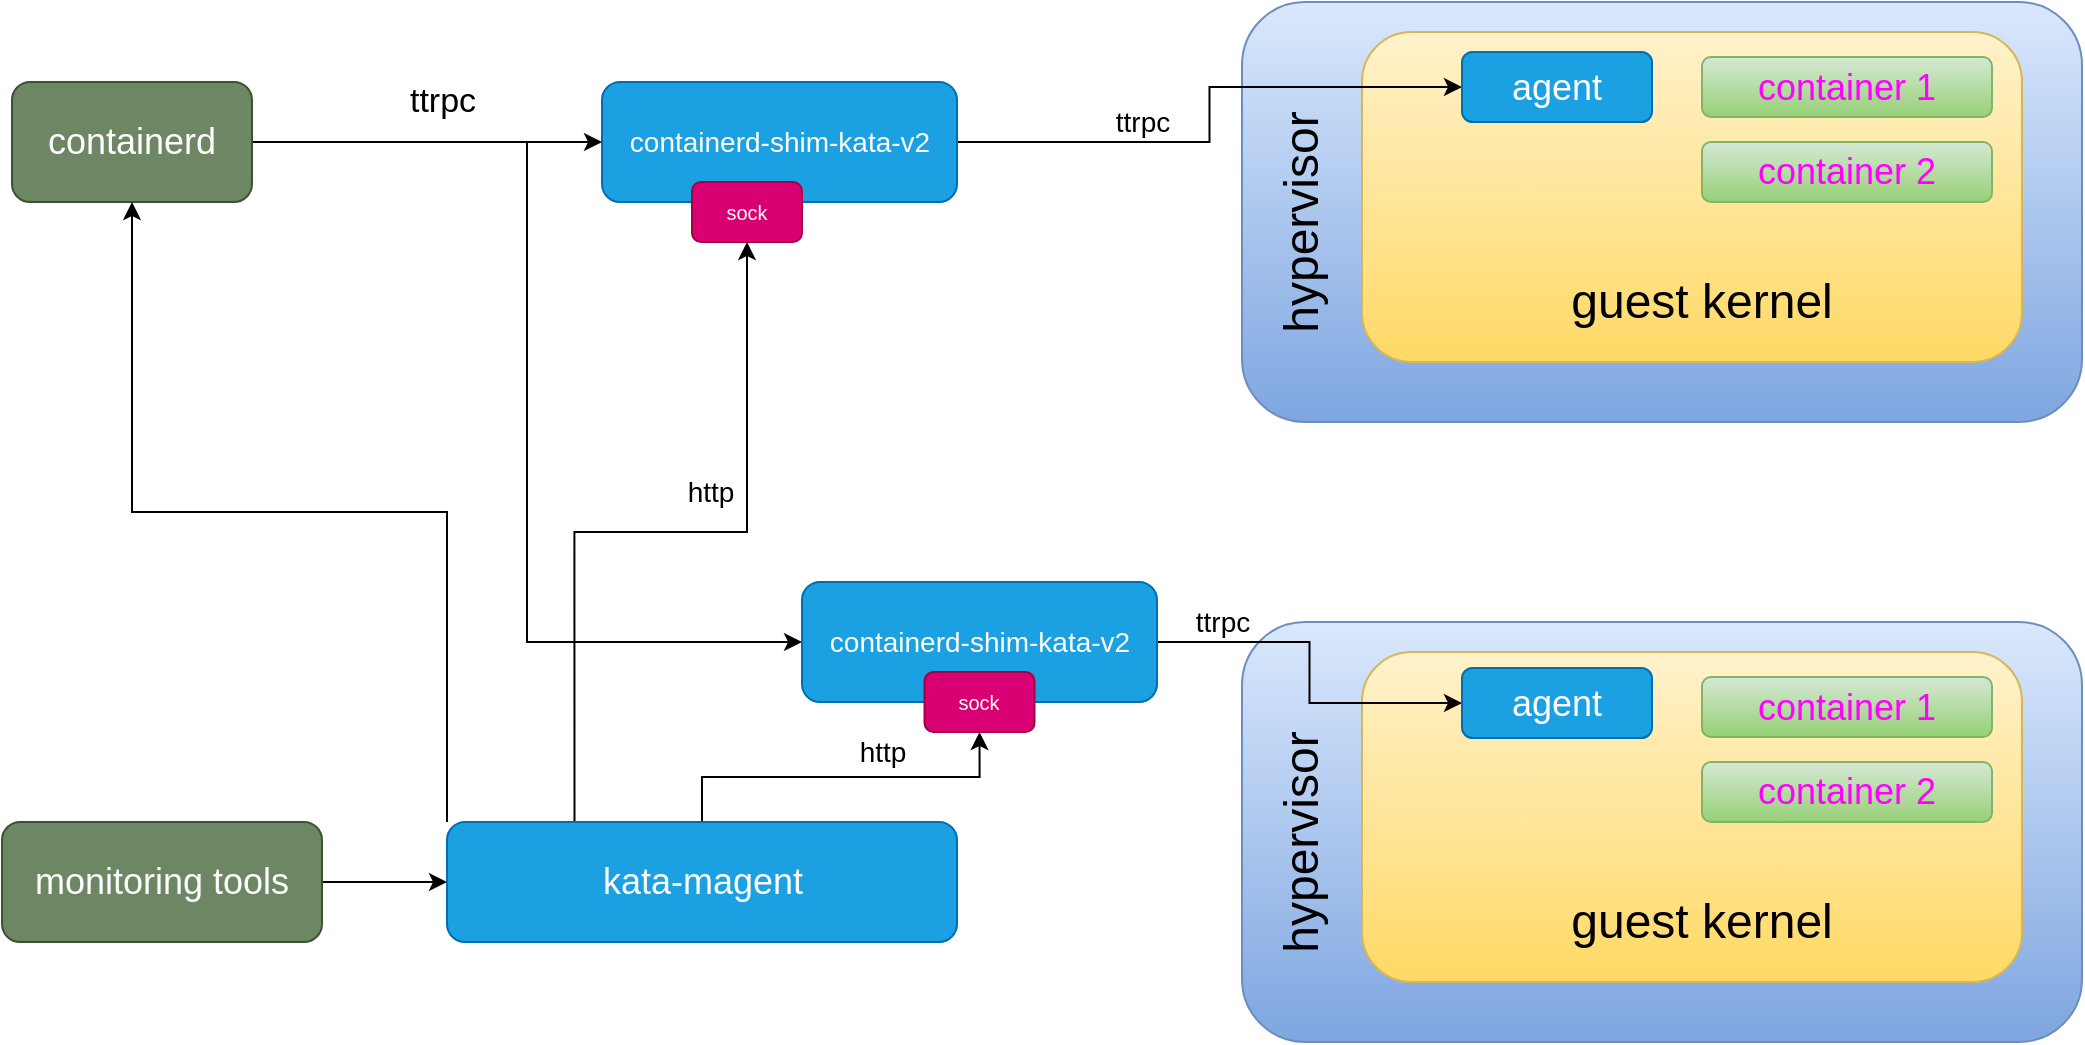 <mxfile version="13.1.14" type="device"><diagram id="XNV8G0dePIPkhS_Khqr4" name="Page-1"><mxGraphModel dx="4711" dy="1470" grid="0" gridSize="10" guides="1" tooltips="1" connect="1" arrows="1" fold="1" page="1" pageScale="1" pageWidth="2339" pageHeight="3300" math="0" shadow="0"><root><mxCell id="0"/><mxCell id="1" parent="0"/><mxCell id="O_M7CSa0PIAbcCo9BmAy-14" value="" style="rounded=1;whiteSpace=wrap;html=1;fontSize=10;gradientColor=#7ea6e0;fillColor=#dae8fc;strokeColor=#6c8ebf;" parent="1" vertex="1"><mxGeometry x="-1555" y="507" width="420" height="210" as="geometry"/></mxCell><mxCell id="O_M7CSa0PIAbcCo9BmAy-15" value="" style="rounded=1;whiteSpace=wrap;html=1;fontSize=24;gradientColor=#ffd966;fillColor=#fff2cc;strokeColor=#d6b656;" parent="1" vertex="1"><mxGeometry x="-1495" y="522" width="330" height="165" as="geometry"/></mxCell><mxCell id="O_M7CSa0PIAbcCo9BmAy-5" value="" style="rounded=1;whiteSpace=wrap;html=1;fontSize=10;gradientColor=#7ea6e0;fillColor=#dae8fc;strokeColor=#6c8ebf;" parent="1" vertex="1"><mxGeometry x="-1555" y="197" width="420" height="210" as="geometry"/></mxCell><mxCell id="O_M7CSa0PIAbcCo9BmAy-6" value="" style="rounded=1;whiteSpace=wrap;html=1;fontSize=24;gradientColor=#ffd966;fillColor=#fff2cc;strokeColor=#d6b656;" parent="1" vertex="1"><mxGeometry x="-1495" y="212" width="330" height="165" as="geometry"/></mxCell><mxCell id="O_M7CSa0PIAbcCo9BmAy-13" style="edgeStyle=orthogonalEdgeStyle;rounded=0;orthogonalLoop=1;jettySize=auto;html=1;exitX=1;exitY=0.5;exitDx=0;exitDy=0;fontSize=14;" parent="1" source="gLTI89bWjS6hkOwJlkWy-14" target="O_M7CSa0PIAbcCo9BmAy-7" edge="1"><mxGeometry relative="1" as="geometry"/></mxCell><mxCell id="O_M7CSa0PIAbcCo9BmAy-23" value="ttrpc" style="edgeLabel;html=1;align=center;verticalAlign=middle;resizable=0;points=[];fontSize=14;" parent="O_M7CSa0PIAbcCo9BmAy-13" vertex="1" connectable="0"><mxGeometry x="-0.196" y="1" relative="1" as="geometry"><mxPoint x="-20.5" y="-9" as="offset"/></mxGeometry></mxCell><mxCell id="gLTI89bWjS6hkOwJlkWy-14" value="&lt;div style=&quot;font-size: 14px;&quot;&gt;containerd-shim-kata-v2&lt;/div&gt;" style="rounded=1;whiteSpace=wrap;html=1;fontSize=14;fillColor=#1ba1e2;strokeColor=#006EAF;fontColor=#ffffff;" parent="1" vertex="1"><mxGeometry x="-1875" y="237" width="177.5" height="60" as="geometry"/></mxCell><mxCell id="gLTI89bWjS6hkOwJlkWy-17" value="ttrpc" style="edgeStyle=orthogonalEdgeStyle;rounded=0;orthogonalLoop=1;jettySize=auto;html=1;exitX=1;exitY=0.5;exitDx=0;exitDy=0;entryX=0;entryY=0.5;entryDx=0;entryDy=0;fontSize=17;" parent="1" source="gLTI89bWjS6hkOwJlkWy-19" target="gLTI89bWjS6hkOwJlkWy-14" edge="1"><mxGeometry x="0.086" y="20" relative="1" as="geometry"><mxPoint as="offset"/></mxGeometry></mxCell><mxCell id="O_M7CSa0PIAbcCo9BmAy-22" style="edgeStyle=orthogonalEdgeStyle;rounded=0;orthogonalLoop=1;jettySize=auto;html=1;exitX=1;exitY=0.5;exitDx=0;exitDy=0;entryX=0;entryY=0.5;entryDx=0;entryDy=0;fontSize=14;" parent="1" source="gLTI89bWjS6hkOwJlkWy-19" target="O_M7CSa0PIAbcCo9BmAy-1" edge="1"><mxGeometry relative="1" as="geometry"/></mxCell><mxCell id="gLTI89bWjS6hkOwJlkWy-19" value="containerd" style="rounded=1;whiteSpace=wrap;html=1;fontSize=18;fillColor=#6d8764;strokeColor=#3A5431;fontColor=#ffffff;" parent="1" vertex="1"><mxGeometry x="-2170" y="237" width="120" height="60" as="geometry"/></mxCell><mxCell id="gLTI89bWjS6hkOwJlkWy-45" style="edgeStyle=orthogonalEdgeStyle;rounded=0;orthogonalLoop=1;jettySize=auto;html=1;exitX=1;exitY=0.5;exitDx=0;exitDy=0;entryX=0;entryY=0.5;entryDx=0;entryDy=0;fontSize=10;" parent="1" source="gLTI89bWjS6hkOwJlkWy-29" target="gLTI89bWjS6hkOwJlkWy-34" edge="1"><mxGeometry relative="1" as="geometry"/></mxCell><mxCell id="gLTI89bWjS6hkOwJlkWy-29" value="monitoring tools" style="rounded=1;whiteSpace=wrap;html=1;fontSize=18;fillColor=#6d8764;strokeColor=#3A5431;fontColor=#ffffff;" parent="1" vertex="1"><mxGeometry x="-2175" y="607" width="160" height="60" as="geometry"/></mxCell><mxCell id="O_M7CSa0PIAbcCo9BmAy-2" style="edgeStyle=orthogonalEdgeStyle;rounded=0;orthogonalLoop=1;jettySize=auto;html=1;exitX=0.5;exitY=0;exitDx=0;exitDy=0;entryX=0.5;entryY=1;entryDx=0;entryDy=0;fontSize=14;" parent="1" source="gLTI89bWjS6hkOwJlkWy-34" target="gLTI89bWjS6hkOwJlkWy-44" edge="1"><mxGeometry relative="1" as="geometry"/></mxCell><mxCell id="O_M7CSa0PIAbcCo9BmAy-4" value="http" style="edgeLabel;html=1;align=center;verticalAlign=middle;resizable=0;points=[];fontSize=14;" parent="O_M7CSa0PIAbcCo9BmAy-2" vertex="1" connectable="0"><mxGeometry x="0.219" y="1" relative="1" as="geometry"><mxPoint y="-11.5" as="offset"/></mxGeometry></mxCell><mxCell id="O_M7CSa0PIAbcCo9BmAy-3" value="http" style="edgeStyle=orthogonalEdgeStyle;rounded=0;orthogonalLoop=1;jettySize=auto;html=1;exitX=0.25;exitY=0;exitDx=0;exitDy=0;entryX=0.5;entryY=1;entryDx=0;entryDy=0;fontSize=14;" parent="1" source="gLTI89bWjS6hkOwJlkWy-34" target="gLTI89bWjS6hkOwJlkWy-43" edge="1"><mxGeometry x="0.338" y="19" relative="1" as="geometry"><mxPoint as="offset"/></mxGeometry></mxCell><mxCell id="aVfLI-ZtI0VNW-aVTsh0-2" style="edgeStyle=orthogonalEdgeStyle;rounded=0;orthogonalLoop=1;jettySize=auto;html=1;exitX=0;exitY=0;exitDx=0;exitDy=0;entryX=0.5;entryY=1;entryDx=0;entryDy=0;" parent="1" source="gLTI89bWjS6hkOwJlkWy-34" target="gLTI89bWjS6hkOwJlkWy-19" edge="1"><mxGeometry relative="1" as="geometry"/></mxCell><mxCell id="gLTI89bWjS6hkOwJlkWy-34" value="kata-magent" style="rounded=1;whiteSpace=wrap;html=1;fontSize=18;fillColor=#1ba1e2;strokeColor=#006EAF;fontColor=#ffffff;" parent="1" vertex="1"><mxGeometry x="-1952.5" y="607" width="255" height="60" as="geometry"/></mxCell><mxCell id="gLTI89bWjS6hkOwJlkWy-43" value="sock" style="rounded=1;whiteSpace=wrap;html=1;fontSize=10;fillColor=#d80073;strokeColor=#A50040;fontColor=#ffffff;" parent="1" vertex="1"><mxGeometry x="-1830" y="287" width="55" height="30" as="geometry"/></mxCell><mxCell id="O_M7CSa0PIAbcCo9BmAy-21" style="edgeStyle=orthogonalEdgeStyle;rounded=0;orthogonalLoop=1;jettySize=auto;html=1;exitX=1;exitY=0.5;exitDx=0;exitDy=0;fontSize=14;" parent="1" source="O_M7CSa0PIAbcCo9BmAy-1" target="O_M7CSa0PIAbcCo9BmAy-16" edge="1"><mxGeometry relative="1" as="geometry"/></mxCell><mxCell id="O_M7CSa0PIAbcCo9BmAy-24" value="ttrpc" style="edgeLabel;html=1;align=center;verticalAlign=middle;resizable=0;points=[];fontSize=14;" parent="O_M7CSa0PIAbcCo9BmAy-21" vertex="1" connectable="0"><mxGeometry x="0.355" relative="1" as="geometry"><mxPoint x="-61" y="-40.5" as="offset"/></mxGeometry></mxCell><mxCell id="O_M7CSa0PIAbcCo9BmAy-1" value="&lt;div style=&quot;font-size: 14px;&quot;&gt;containerd-shim-kata-v2&lt;/div&gt;" style="rounded=1;whiteSpace=wrap;html=1;fontSize=14;fillColor=#1ba1e2;strokeColor=#006EAF;fontColor=#ffffff;" parent="1" vertex="1"><mxGeometry x="-1775" y="487" width="177.5" height="60" as="geometry"/></mxCell><mxCell id="gLTI89bWjS6hkOwJlkWy-44" value="sock" style="rounded=1;whiteSpace=wrap;html=1;fontSize=10;fillColor=#d80073;strokeColor=#A50040;fontColor=#ffffff;" parent="1" vertex="1"><mxGeometry x="-1713.75" y="532" width="55" height="30" as="geometry"/></mxCell><mxCell id="O_M7CSa0PIAbcCo9BmAy-7" value="agent" style="rounded=1;whiteSpace=wrap;html=1;fontSize=18;fillColor=#1ba1e2;strokeColor=#006EAF;fontColor=#ffffff;" parent="1" vertex="1"><mxGeometry x="-1445" y="222" width="95" height="35" as="geometry"/></mxCell><mxCell id="O_M7CSa0PIAbcCo9BmAy-8" value="container 1" style="rounded=1;whiteSpace=wrap;html=1;fontSize=18;gradientColor=#97d077;fillColor=#d5e8d4;strokeColor=#82b366;fontColor=#FF00FF;" parent="1" vertex="1"><mxGeometry x="-1325" y="224.5" width="145" height="30" as="geometry"/></mxCell><mxCell id="O_M7CSa0PIAbcCo9BmAy-9" value="container 2" style="rounded=1;whiteSpace=wrap;html=1;fontSize=18;gradientColor=#97d077;fillColor=#d5e8d4;strokeColor=#82b366;fontColor=#FF00FF;" parent="1" vertex="1"><mxGeometry x="-1325" y="267" width="145" height="30" as="geometry"/></mxCell><mxCell id="O_M7CSa0PIAbcCo9BmAy-10" value="hypervisor" style="text;html=1;strokeColor=none;fillColor=none;align=center;verticalAlign=middle;whiteSpace=wrap;rounded=0;fontSize=24;horizontal=0;" parent="1" vertex="1"><mxGeometry x="-1545" y="297" width="40" height="20" as="geometry"/></mxCell><mxCell id="O_M7CSa0PIAbcCo9BmAy-11" value="guest kernel" style="text;html=1;strokeColor=none;fillColor=none;align=center;verticalAlign=middle;whiteSpace=wrap;rounded=0;fontSize=24;" parent="1" vertex="1"><mxGeometry x="-1405" y="337" width="160" height="20" as="geometry"/></mxCell><mxCell id="O_M7CSa0PIAbcCo9BmAy-16" value="agent" style="rounded=1;whiteSpace=wrap;html=1;fontSize=18;fillColor=#1ba1e2;strokeColor=#006EAF;fontColor=#ffffff;" parent="1" vertex="1"><mxGeometry x="-1445" y="530" width="95" height="35" as="geometry"/></mxCell><mxCell id="O_M7CSa0PIAbcCo9BmAy-17" value="container 1" style="rounded=1;whiteSpace=wrap;html=1;fontSize=18;gradientColor=#97d077;fillColor=#d5e8d4;strokeColor=#82b366;fontColor=#FF00FF;" parent="1" vertex="1"><mxGeometry x="-1325" y="534.5" width="145" height="30" as="geometry"/></mxCell><mxCell id="O_M7CSa0PIAbcCo9BmAy-18" value="container 2" style="rounded=1;whiteSpace=wrap;html=1;fontSize=18;gradientColor=#97d077;fillColor=#d5e8d4;strokeColor=#82b366;fontColor=#FF00FF;" parent="1" vertex="1"><mxGeometry x="-1325" y="577" width="145" height="30" as="geometry"/></mxCell><mxCell id="O_M7CSa0PIAbcCo9BmAy-19" value="hypervisor" style="text;html=1;strokeColor=none;fillColor=none;align=center;verticalAlign=middle;whiteSpace=wrap;rounded=0;fontSize=24;horizontal=0;" parent="1" vertex="1"><mxGeometry x="-1545" y="607" width="40" height="20" as="geometry"/></mxCell><mxCell id="O_M7CSa0PIAbcCo9BmAy-20" value="guest kernel" style="text;html=1;strokeColor=none;fillColor=none;align=center;verticalAlign=middle;whiteSpace=wrap;rounded=0;fontSize=24;" parent="1" vertex="1"><mxGeometry x="-1405" y="647" width="160" height="20" as="geometry"/></mxCell></root></mxGraphModel></diagram></mxfile>